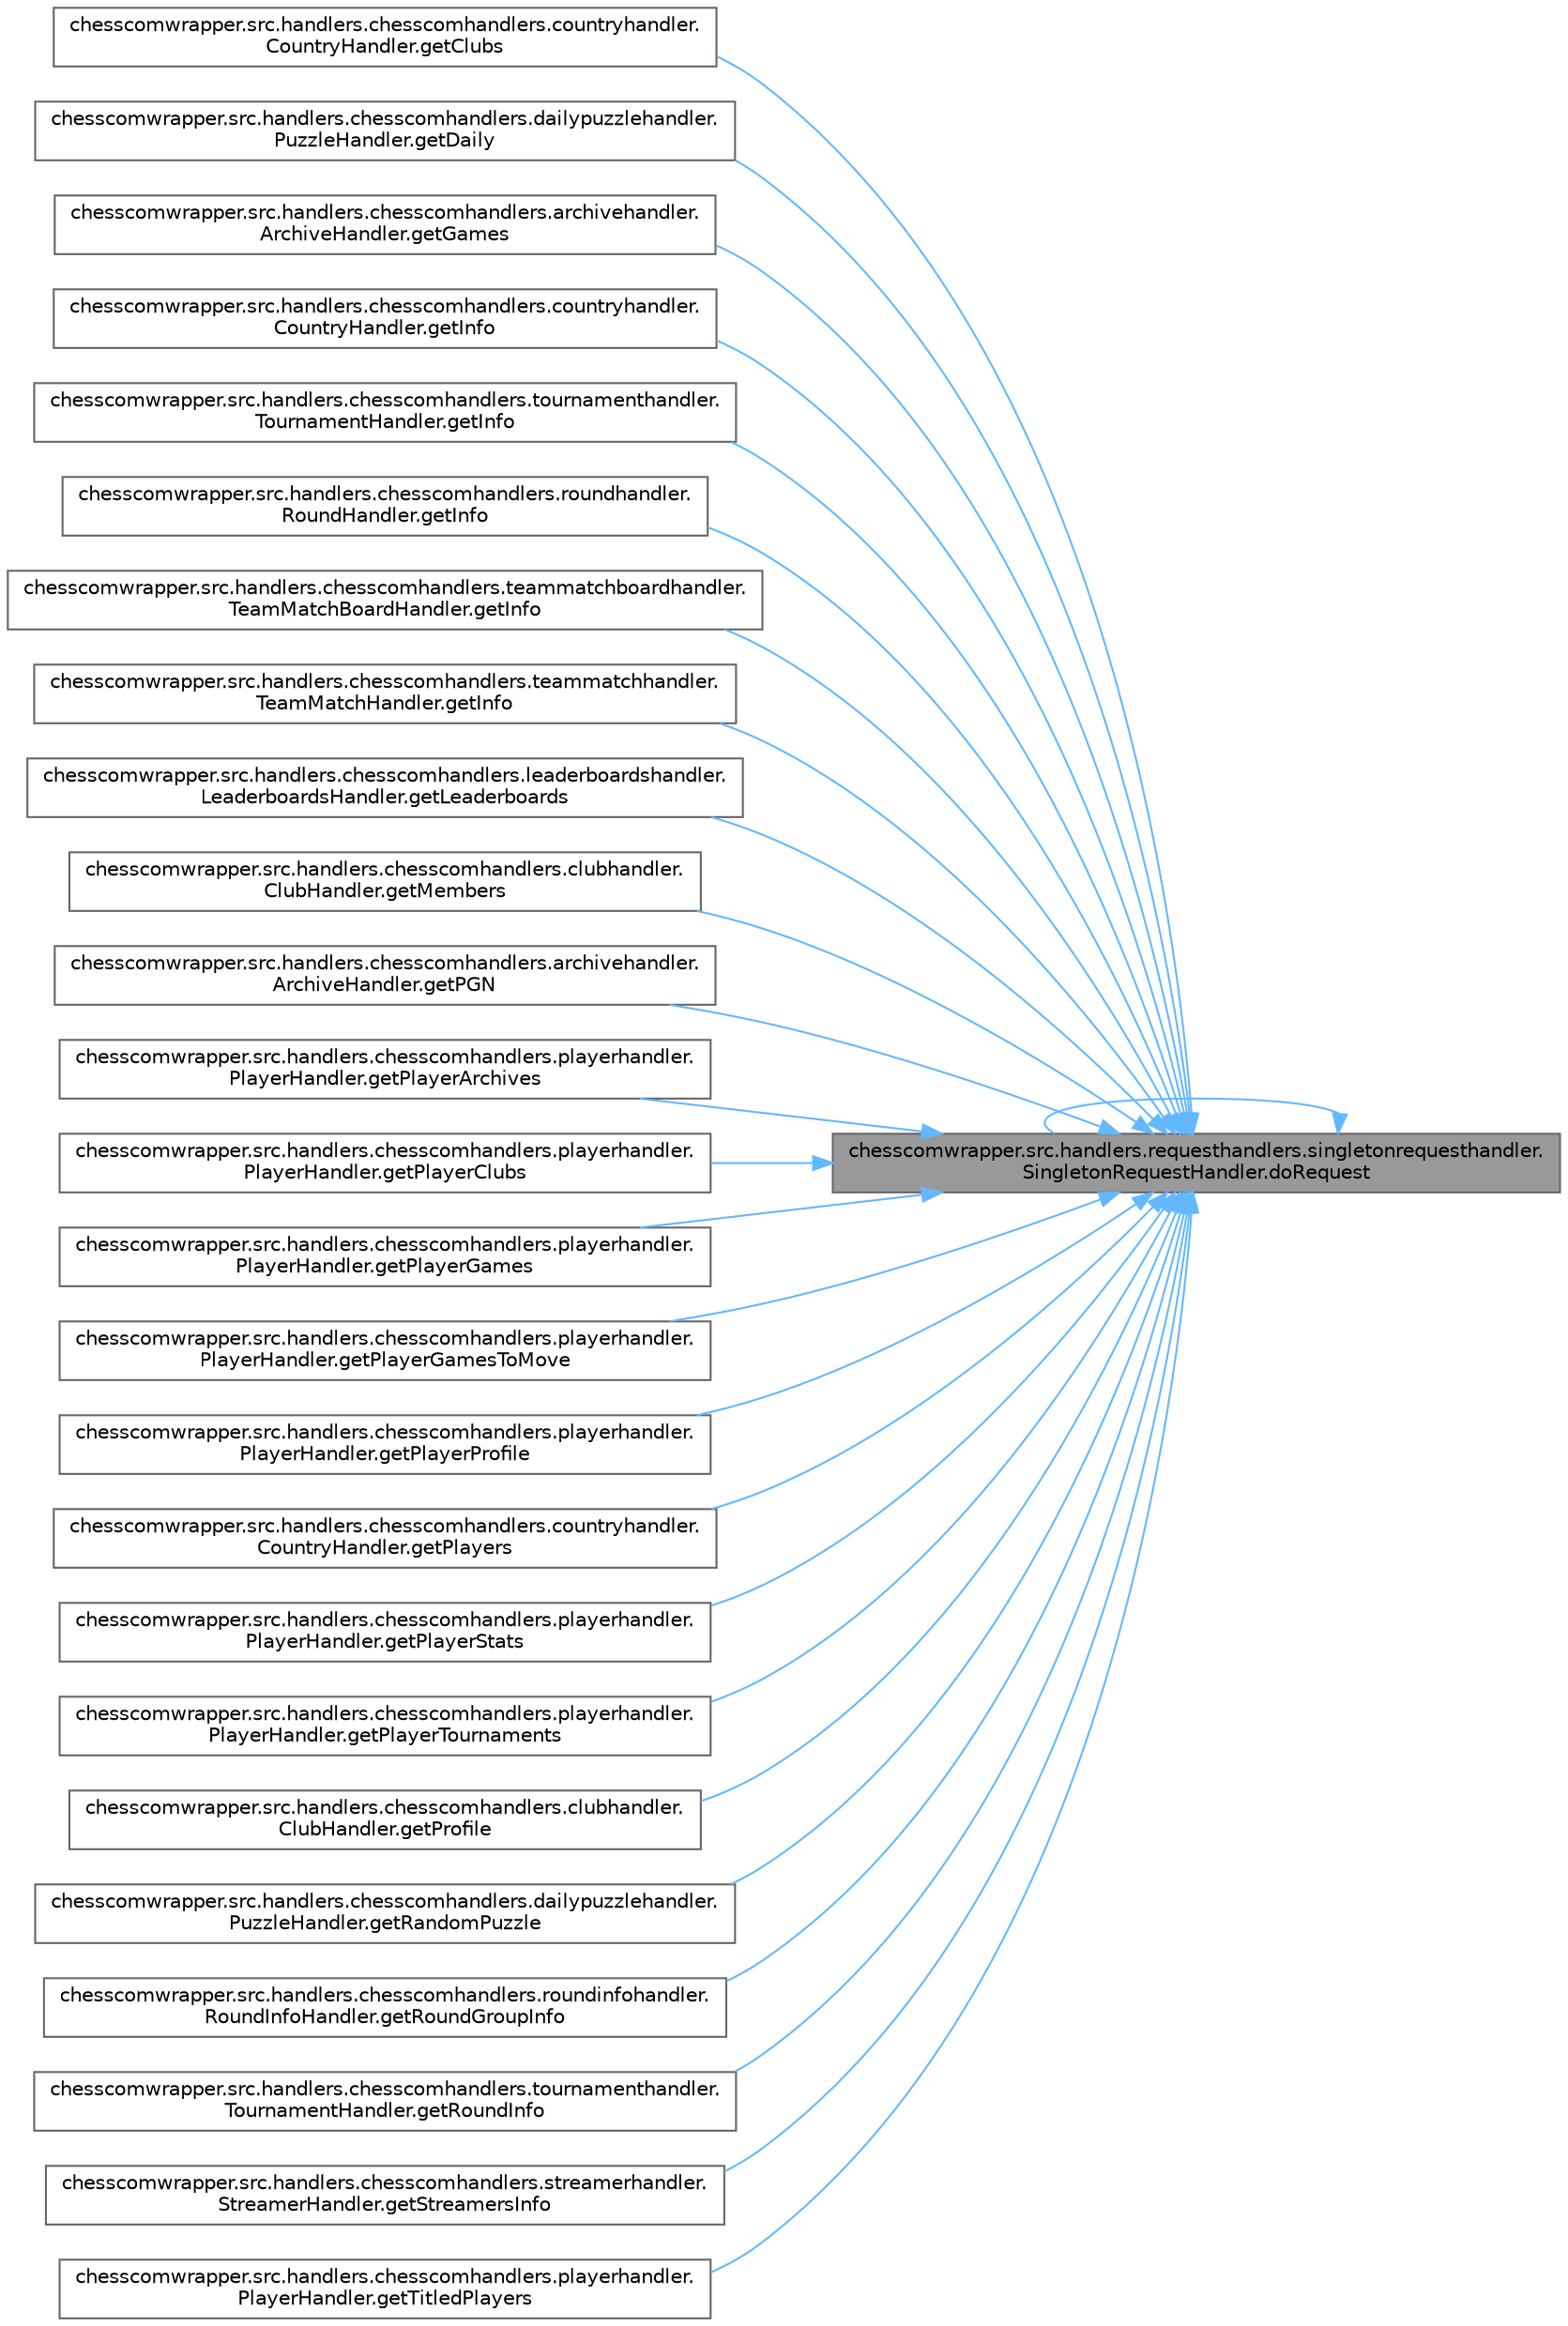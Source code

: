digraph "chesscomwrapper.src.handlers.requesthandlers.singletonrequesthandler.SingletonRequestHandler.doRequest"
{
 // LATEX_PDF_SIZE
  bgcolor="transparent";
  edge [fontname=Helvetica,fontsize=10,labelfontname=Helvetica,labelfontsize=10];
  node [fontname=Helvetica,fontsize=10,shape=box,height=0.2,width=0.4];
  rankdir="RL";
  Node1 [label="chesscomwrapper.src.handlers.requesthandlers.singletonrequesthandler.\lSingletonRequestHandler.doRequest",height=0.2,width=0.4,color="gray40", fillcolor="grey60", style="filled", fontcolor="black",tooltip="Returns a dictionary of a player's info."];
  Node1 -> Node1 [dir="back",color="steelblue1",style="solid"];
  Node1 -> Node2 [dir="back",color="steelblue1",style="solid"];
  Node2 [label="chesscomwrapper.src.handlers.chesscomhandlers.countryhandler.\lCountryHandler.getClubs",height=0.2,width=0.4,color="grey40", fillcolor="white", style="filled",URL="$classchesscomwrapper_1_1src_1_1handlers_1_1chesscomhandlers_1_1countryhandler_1_1_country_handler.html#a033a112a2aff729dcc9f08bf7ec9a6ba",tooltip="Returns country's clubs."];
  Node1 -> Node3 [dir="back",color="steelblue1",style="solid"];
  Node3 [label="chesscomwrapper.src.handlers.chesscomhandlers.dailypuzzlehandler.\lPuzzleHandler.getDaily",height=0.2,width=0.4,color="grey40", fillcolor="white", style="filled",URL="$classchesscomwrapper_1_1src_1_1handlers_1_1chesscomhandlers_1_1dailypuzzlehandler_1_1_puzzle_handler.html#a5a31020d99dcb24abed2889e86d4dd4d",tooltip="Returns dailyPuzzleInfo object."];
  Node1 -> Node4 [dir="back",color="steelblue1",style="solid"];
  Node4 [label="chesscomwrapper.src.handlers.chesscomhandlers.archivehandler.\lArchiveHandler.getGames",height=0.2,width=0.4,color="grey40", fillcolor="white", style="filled",URL="$classchesscomwrapper_1_1src_1_1handlers_1_1chesscomhandlers_1_1archivehandler_1_1_archive_handler.html#a57bcf0e7532a9cd55c6728f2cc0a686e",tooltip="Returns player's monthly archives."];
  Node1 -> Node5 [dir="back",color="steelblue1",style="solid"];
  Node5 [label="chesscomwrapper.src.handlers.chesscomhandlers.countryhandler.\lCountryHandler.getInfo",height=0.2,width=0.4,color="grey40", fillcolor="white", style="filled",URL="$classchesscomwrapper_1_1src_1_1handlers_1_1chesscomhandlers_1_1countryhandler_1_1_country_handler.html#a27ec067c53a35bec9ba6da79f0bbb1c7",tooltip="Returns player's monthly archives."];
  Node1 -> Node6 [dir="back",color="steelblue1",style="solid"];
  Node6 [label="chesscomwrapper.src.handlers.chesscomhandlers.tournamenthandler.\lTournamentHandler.getInfo",height=0.2,width=0.4,color="grey40", fillcolor="white", style="filled",URL="$classchesscomwrapper_1_1src_1_1handlers_1_1chesscomhandlers_1_1tournamenthandler_1_1_tournament_handler.html#a0d95a94903f9e2ec1b3c0d6b94cd926e",tooltip="Returns player's monthly archives."];
  Node1 -> Node7 [dir="back",color="steelblue1",style="solid"];
  Node7 [label="chesscomwrapper.src.handlers.chesscomhandlers.roundhandler.\lRoundHandler.getInfo",height=0.2,width=0.4,color="grey40", fillcolor="white", style="filled",URL="$classchesscomwrapper_1_1src_1_1handlers_1_1chesscomhandlers_1_1roundhandler_1_1_round_handler.html#ab090e421a14cc600f6f566a244848e0e",tooltip="Returns player's monthly archives."];
  Node1 -> Node8 [dir="back",color="steelblue1",style="solid"];
  Node8 [label="chesscomwrapper.src.handlers.chesscomhandlers.teammatchboardhandler.\lTeamMatchBoardHandler.getInfo",height=0.2,width=0.4,color="grey40", fillcolor="white", style="filled",URL="$classchesscomwrapper_1_1src_1_1handlers_1_1chesscomhandlers_1_1teammatchboardhandler_1_1_team_match_board_handler.html#a9a4a2c3a5dc33a5f6d76fbcdbce01d60",tooltip="Returns player's monthly archives."];
  Node1 -> Node9 [dir="back",color="steelblue1",style="solid"];
  Node9 [label="chesscomwrapper.src.handlers.chesscomhandlers.teammatchhandler.\lTeamMatchHandler.getInfo",height=0.2,width=0.4,color="grey40", fillcolor="white", style="filled",URL="$classchesscomwrapper_1_1src_1_1handlers_1_1chesscomhandlers_1_1teammatchhandler_1_1_team_match_handler.html#a7e1428ece9f0e2ddf7eb63c3051ed878",tooltip="Returns player's monthly archives."];
  Node1 -> Node10 [dir="back",color="steelblue1",style="solid"];
  Node10 [label="chesscomwrapper.src.handlers.chesscomhandlers.leaderboardshandler.\lLeaderboardsHandler.getLeaderboards",height=0.2,width=0.4,color="grey40", fillcolor="white", style="filled",URL="$classchesscomwrapper_1_1src_1_1handlers_1_1chesscomhandlers_1_1leaderboardshandler_1_1_leaderboards_handler.html#aa5cb6d1d9f0489e8de8d881b9da0aa73",tooltip="Returns a leaderboardsInfo object."];
  Node1 -> Node11 [dir="back",color="steelblue1",style="solid"];
  Node11 [label="chesscomwrapper.src.handlers.chesscomhandlers.clubhandler.\lClubHandler.getMembers",height=0.2,width=0.4,color="grey40", fillcolor="white", style="filled",URL="$classchesscomwrapper_1_1src_1_1handlers_1_1chesscomhandlers_1_1clubhandler_1_1_club_handler.html#ac96dc5082680eef62506d8d75a3c4eb1",tooltip="Returns player's monthly archives."];
  Node1 -> Node12 [dir="back",color="steelblue1",style="solid"];
  Node12 [label="chesscomwrapper.src.handlers.chesscomhandlers.archivehandler.\lArchiveHandler.getPGN",height=0.2,width=0.4,color="grey40", fillcolor="white", style="filled",URL="$classchesscomwrapper_1_1src_1_1handlers_1_1chesscomhandlers_1_1archivehandler_1_1_archive_handler.html#aa4689263788a9cb15ccbf1e1e19aa291",tooltip="Returns player's monthly archives."];
  Node1 -> Node13 [dir="back",color="steelblue1",style="solid"];
  Node13 [label="chesscomwrapper.src.handlers.chesscomhandlers.playerhandler.\lPlayerHandler.getPlayerArchives",height=0.2,width=0.4,color="grey40", fillcolor="white", style="filled",URL="$classchesscomwrapper_1_1src_1_1handlers_1_1chesscomhandlers_1_1playerhandler_1_1_player_handler.html#a482e342a17c55eb47eabf5313d210409",tooltip="Returns a dictionary of a player's archives."];
  Node1 -> Node14 [dir="back",color="steelblue1",style="solid"];
  Node14 [label="chesscomwrapper.src.handlers.chesscomhandlers.playerhandler.\lPlayerHandler.getPlayerClubs",height=0.2,width=0.4,color="grey40", fillcolor="white", style="filled",URL="$classchesscomwrapper_1_1src_1_1handlers_1_1chesscomhandlers_1_1playerhandler_1_1_player_handler.html#ab2426de84d4ba96dcf7ea1d00be0d556",tooltip="Returns player's clubs."];
  Node1 -> Node15 [dir="back",color="steelblue1",style="solid"];
  Node15 [label="chesscomwrapper.src.handlers.chesscomhandlers.playerhandler.\lPlayerHandler.getPlayerGames",height=0.2,width=0.4,color="grey40", fillcolor="white", style="filled",URL="$classchesscomwrapper_1_1src_1_1handlers_1_1chesscomhandlers_1_1playerhandler_1_1_player_handler.html#afd20575618130cd989c9b533f5d10573",tooltip="Returns a dictionary of a player's games."];
  Node1 -> Node16 [dir="back",color="steelblue1",style="solid"];
  Node16 [label="chesscomwrapper.src.handlers.chesscomhandlers.playerhandler.\lPlayerHandler.getPlayerGamesToMove",height=0.2,width=0.4,color="grey40", fillcolor="white", style="filled",URL="$classchesscomwrapper_1_1src_1_1handlers_1_1chesscomhandlers_1_1playerhandler_1_1_player_handler.html#a282f7e03b5696c47a6b7ba8ecb9974a5",tooltip="Returns a dictionary of a player's games."];
  Node1 -> Node17 [dir="back",color="steelblue1",style="solid"];
  Node17 [label="chesscomwrapper.src.handlers.chesscomhandlers.playerhandler.\lPlayerHandler.getPlayerProfile",height=0.2,width=0.4,color="grey40", fillcolor="white", style="filled",URL="$classchesscomwrapper_1_1src_1_1handlers_1_1chesscomhandlers_1_1playerhandler_1_1_player_handler.html#a173bb0a31406e5323dc9387e953d71f7",tooltip="Returns a dictionary of a player's info."];
  Node1 -> Node18 [dir="back",color="steelblue1",style="solid"];
  Node18 [label="chesscomwrapper.src.handlers.chesscomhandlers.countryhandler.\lCountryHandler.getPlayers",height=0.2,width=0.4,color="grey40", fillcolor="white", style="filled",URL="$classchesscomwrapper_1_1src_1_1handlers_1_1chesscomhandlers_1_1countryhandler_1_1_country_handler.html#a217405fe04a162ba28f7643d0186fcf7",tooltip="Returns country's players."];
  Node1 -> Node19 [dir="back",color="steelblue1",style="solid"];
  Node19 [label="chesscomwrapper.src.handlers.chesscomhandlers.playerhandler.\lPlayerHandler.getPlayerStats",height=0.2,width=0.4,color="grey40", fillcolor="white", style="filled",URL="$classchesscomwrapper_1_1src_1_1handlers_1_1chesscomhandlers_1_1playerhandler_1_1_player_handler.html#a82e21d17aa9993553acc38b1f9a635f8",tooltip="Returns a dictionary of a player's stats."];
  Node1 -> Node20 [dir="back",color="steelblue1",style="solid"];
  Node20 [label="chesscomwrapper.src.handlers.chesscomhandlers.playerhandler.\lPlayerHandler.getPlayerTournaments",height=0.2,width=0.4,color="grey40", fillcolor="white", style="filled",URL="$classchesscomwrapper_1_1src_1_1handlers_1_1chesscomhandlers_1_1playerhandler_1_1_player_handler.html#a489b00e17788efa2e3c9871b0c46df02",tooltip="Returns player's tournaments."];
  Node1 -> Node21 [dir="back",color="steelblue1",style="solid"];
  Node21 [label="chesscomwrapper.src.handlers.chesscomhandlers.clubhandler.\lClubHandler.getProfile",height=0.2,width=0.4,color="grey40", fillcolor="white", style="filled",URL="$classchesscomwrapper_1_1src_1_1handlers_1_1chesscomhandlers_1_1clubhandler_1_1_club_handler.html#ac6a4e1cf7195062ab43d6e034dfb8006",tooltip="Returns player's monthly archives."];
  Node1 -> Node22 [dir="back",color="steelblue1",style="solid"];
  Node22 [label="chesscomwrapper.src.handlers.chesscomhandlers.dailypuzzlehandler.\lPuzzleHandler.getRandomPuzzle",height=0.2,width=0.4,color="grey40", fillcolor="white", style="filled",URL="$classchesscomwrapper_1_1src_1_1handlers_1_1chesscomhandlers_1_1dailypuzzlehandler_1_1_puzzle_handler.html#a8ea0e3c7cc2562fb75490c283397d39e",tooltip="Returns a random PuzzleInfo object."];
  Node1 -> Node23 [dir="back",color="steelblue1",style="solid"];
  Node23 [label="chesscomwrapper.src.handlers.chesscomhandlers.roundinfohandler.\lRoundInfoHandler.getRoundGroupInfo",height=0.2,width=0.4,color="grey40", fillcolor="white", style="filled",URL="$classchesscomwrapper_1_1src_1_1handlers_1_1chesscomhandlers_1_1roundinfohandler_1_1_round_info_handler.html#abe136e95213bc0ae5098c50f7abac0c8",tooltip="Returns player's monthly archives."];
  Node1 -> Node24 [dir="back",color="steelblue1",style="solid"];
  Node24 [label="chesscomwrapper.src.handlers.chesscomhandlers.tournamenthandler.\lTournamentHandler.getRoundInfo",height=0.2,width=0.4,color="grey40", fillcolor="white", style="filled",URL="$classchesscomwrapper_1_1src_1_1handlers_1_1chesscomhandlers_1_1tournamenthandler_1_1_tournament_handler.html#a33bc0a80e54f44b1676e2e02e83bae25",tooltip="Returns tournament rounds info."];
  Node1 -> Node25 [dir="back",color="steelblue1",style="solid"];
  Node25 [label="chesscomwrapper.src.handlers.chesscomhandlers.streamerhandler.\lStreamerHandler.getStreamersInfo",height=0.2,width=0.4,color="grey40", fillcolor="white", style="filled",URL="$classchesscomwrapper_1_1src_1_1handlers_1_1chesscomhandlers_1_1streamerhandler_1_1_streamer_handler.html#aff6dc265a234f72709f8596a2ebb005f",tooltip="Returns player's monthly archives."];
  Node1 -> Node26 [dir="back",color="steelblue1",style="solid"];
  Node26 [label="chesscomwrapper.src.handlers.chesscomhandlers.playerhandler.\lPlayerHandler.getTitledPlayers",height=0.2,width=0.4,color="grey40", fillcolor="white", style="filled",URL="$classchesscomwrapper_1_1src_1_1handlers_1_1chesscomhandlers_1_1playerhandler_1_1_player_handler.html#a0a0f21fba7a0a8d3b537c302b68fa27b",tooltip="Returns a dictionary of titled players."];
}
